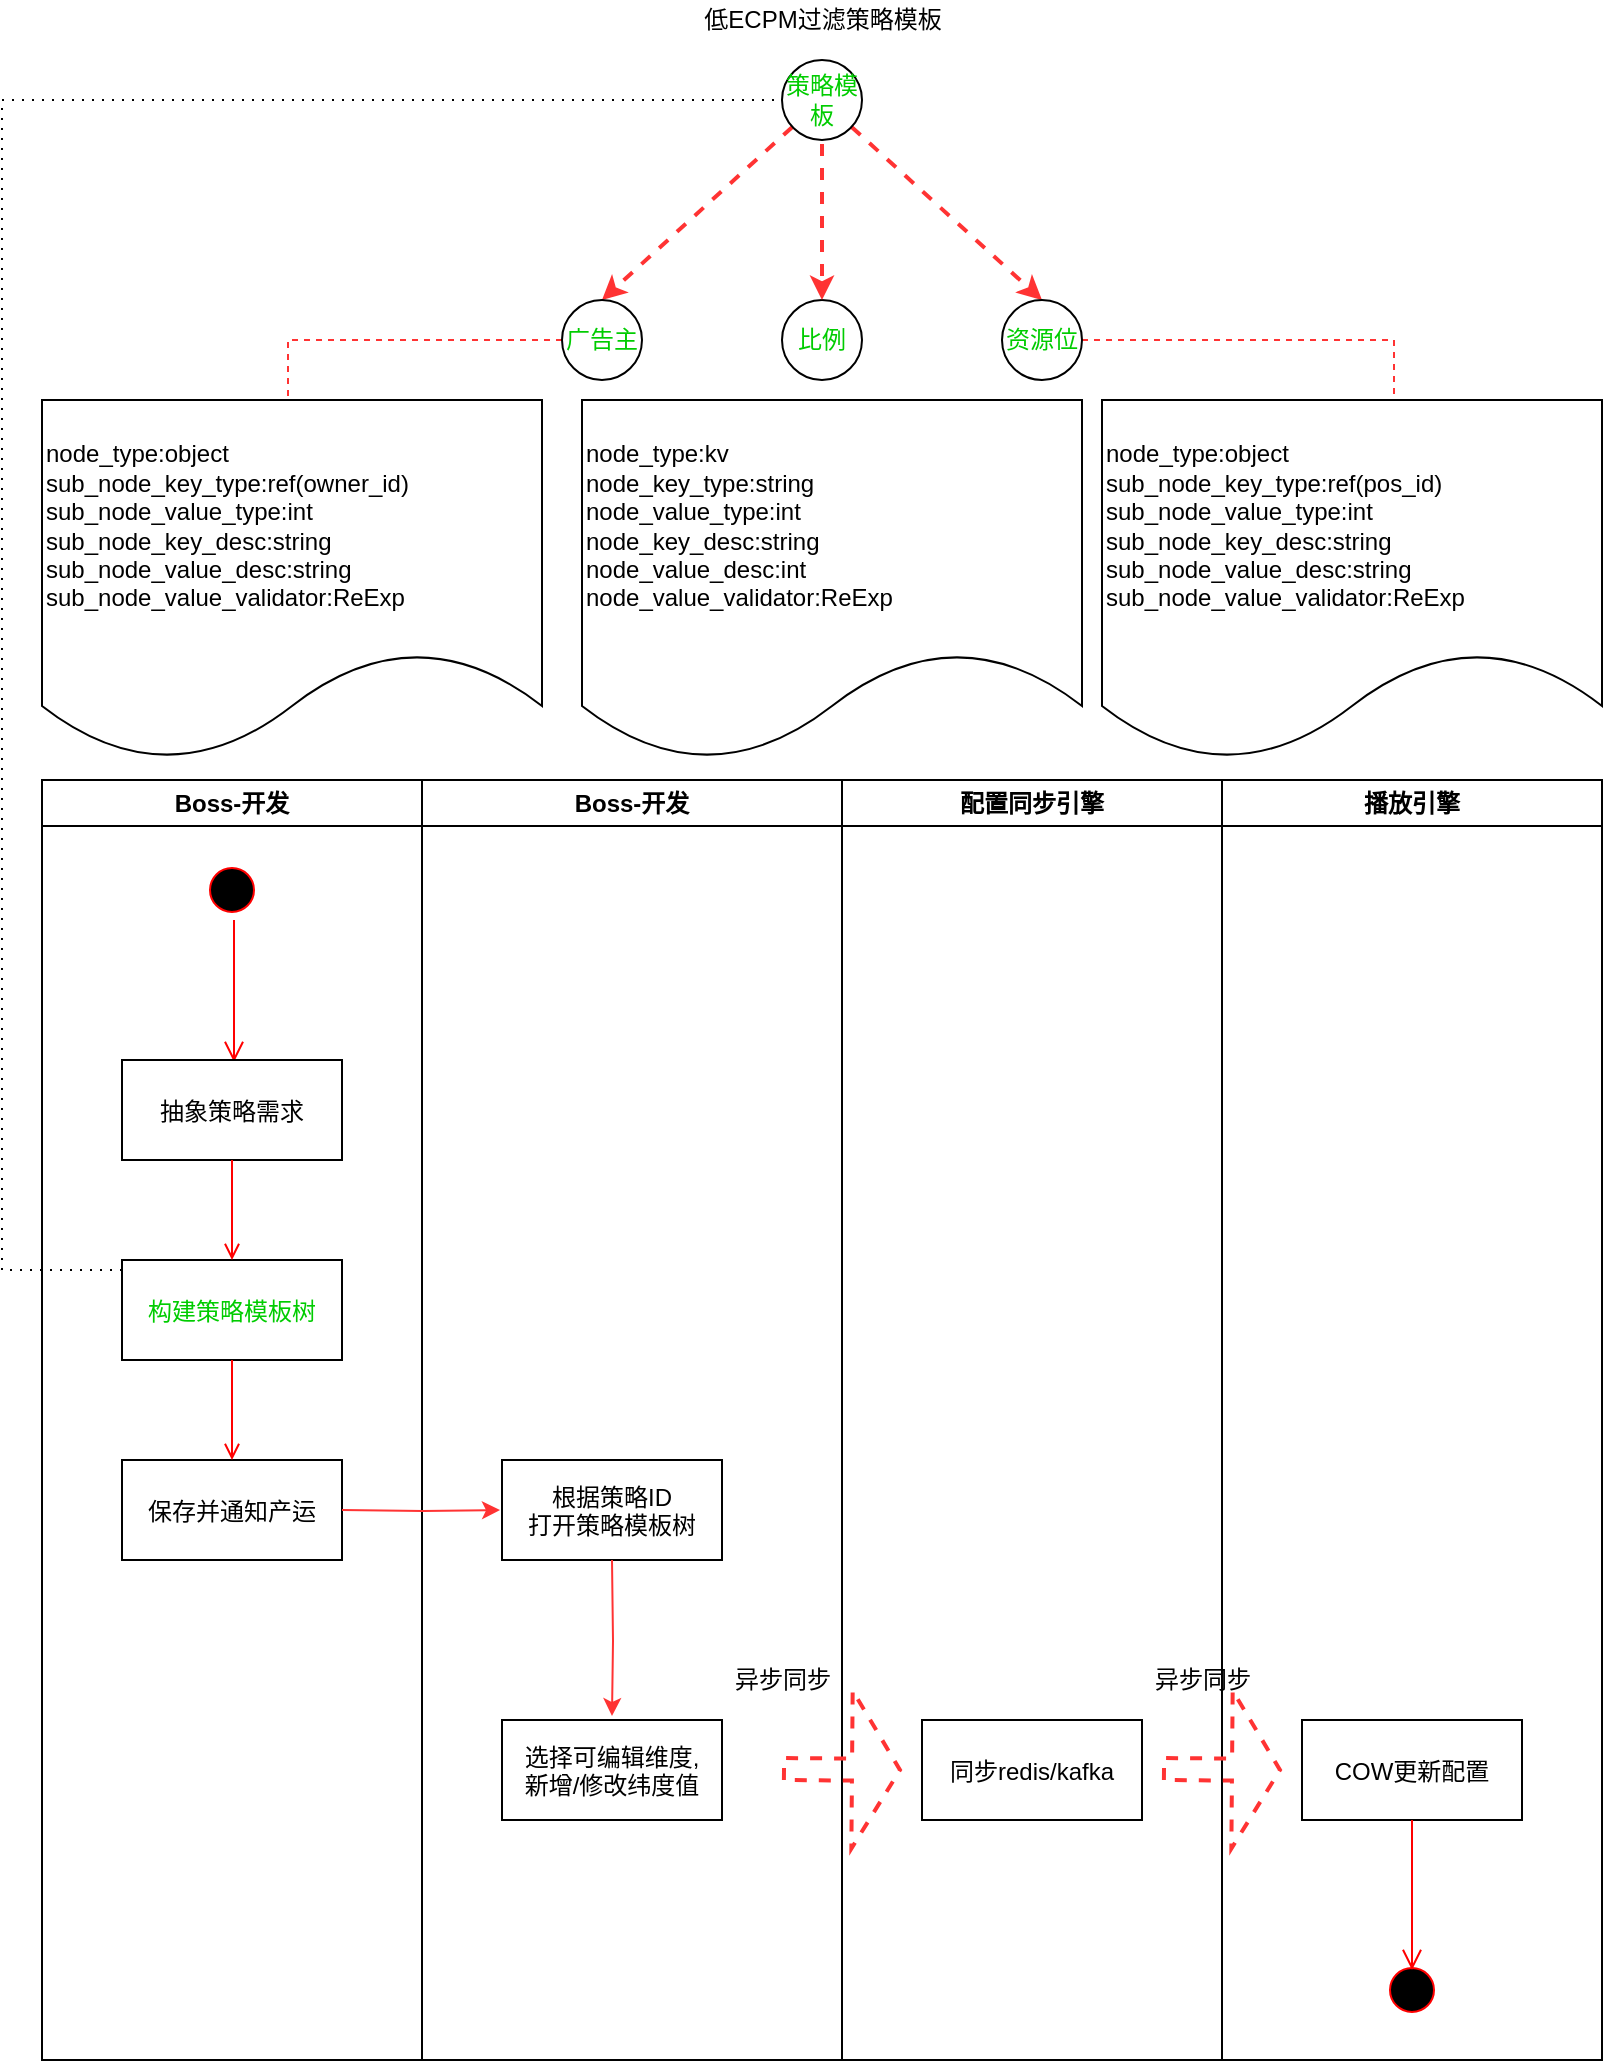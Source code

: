 <mxfile version="16.4.7" type="github">
  <diagram name="Page-1" id="e7e014a7-5840-1c2e-5031-d8a46d1fe8dd">
    <mxGraphModel dx="1422" dy="1708" grid="1" gridSize="10" guides="1" tooltips="1" connect="1" arrows="1" fold="1" page="1" pageScale="1" pageWidth="1169" pageHeight="826" background="none" math="0" shadow="0">
      <root>
        <mxCell id="0" />
        <mxCell id="1" parent="0" />
        <mxCell id="2" value="Boss-开发" style="swimlane;whiteSpace=wrap" parent="1" vertex="1">
          <mxGeometry x="310" y="30" width="190" height="640" as="geometry" />
        </mxCell>
        <mxCell id="5" value="" style="ellipse;shape=startState;fillColor=#000000;strokeColor=#ff0000;" parent="2" vertex="1">
          <mxGeometry x="80" y="40" width="30" height="30" as="geometry" />
        </mxCell>
        <mxCell id="6" value="" style="edgeStyle=elbowEdgeStyle;elbow=horizontal;verticalAlign=bottom;endArrow=open;endSize=8;strokeColor=#FF0000;endFill=1;rounded=0;entryX=0.509;entryY=0.02;entryDx=0;entryDy=0;entryPerimeter=0;" parent="2" source="5" target="7" edge="1">
          <mxGeometry x="100" y="40" as="geometry">
            <mxPoint x="115" y="110" as="targetPoint" />
          </mxGeometry>
        </mxCell>
        <mxCell id="7" value="抽象策略需求" style="" parent="2" vertex="1">
          <mxGeometry x="40" y="140" width="110" height="50" as="geometry" />
        </mxCell>
        <mxCell id="8" value="构建策略模板树" style="fontColor=#00CC00;" parent="2" vertex="1">
          <mxGeometry x="40" y="240" width="110" height="50" as="geometry" />
        </mxCell>
        <mxCell id="9" value="" style="endArrow=open;strokeColor=#FF0000;endFill=1;rounded=0" parent="2" target="8" edge="1">
          <mxGeometry relative="1" as="geometry">
            <mxPoint x="95" y="190" as="sourcePoint" />
          </mxGeometry>
        </mxCell>
        <mxCell id="10" value="保存并通知产运" style="" parent="2" vertex="1">
          <mxGeometry x="40" y="340" width="110" height="50" as="geometry" />
        </mxCell>
        <mxCell id="11" value="" style="endArrow=open;strokeColor=#FF0000;endFill=1;rounded=0;" parent="2" source="8" edge="1">
          <mxGeometry relative="1" as="geometry">
            <mxPoint x="95" y="340" as="targetPoint" />
          </mxGeometry>
        </mxCell>
        <mxCell id="mSakcA1AUA2T8X-hf3nH-60" style="rounded=0;orthogonalLoop=1;jettySize=auto;html=1;entryX=0.5;entryY=0;entryDx=0;entryDy=0;dashed=1;strokeColor=#FF3333;strokeWidth=2;" edge="1" parent="1" source="ksiWpZ1G0YaG24JdR0EO-41" target="mSakcA1AUA2T8X-hf3nH-57">
          <mxGeometry relative="1" as="geometry" />
        </mxCell>
        <mxCell id="mSakcA1AUA2T8X-hf3nH-64" style="edgeStyle=none;rounded=0;orthogonalLoop=1;jettySize=auto;html=1;entryX=0.5;entryY=0;entryDx=0;entryDy=0;dashed=1;strokeColor=#FF3333;strokeWidth=2;" edge="1" parent="1" source="ksiWpZ1G0YaG24JdR0EO-41" target="mSakcA1AUA2T8X-hf3nH-63">
          <mxGeometry relative="1" as="geometry" />
        </mxCell>
        <mxCell id="ksiWpZ1G0YaG24JdR0EO-41" value="策略模板" style="ellipse;whiteSpace=wrap;html=1;aspect=fixed;fontColor=#00CC00;" parent="1" vertex="1">
          <mxGeometry x="680" y="-330" width="40" height="40" as="geometry" />
        </mxCell>
        <mxCell id="ksiWpZ1G0YaG24JdR0EO-43" value="低ECPM过滤策略模板" style="text;html=1;align=center;verticalAlign=middle;resizable=0;points=[];autosize=1;strokeColor=none;fillColor=none;fontColor=#000000;" parent="1" vertex="1">
          <mxGeometry x="635" y="-360" width="130" height="20" as="geometry" />
        </mxCell>
        <mxCell id="ksiWpZ1G0YaG24JdR0EO-44" style="edgeStyle=orthogonalEdgeStyle;rounded=0;orthogonalLoop=1;jettySize=auto;html=1;entryX=0;entryY=0.5;entryDx=0;entryDy=0;fontColor=#000000;strokeColor=#000000;endArrow=none;endFill=0;dashed=1;dashPattern=1 4;" parent="1" source="8" target="ksiWpZ1G0YaG24JdR0EO-41" edge="1">
          <mxGeometry relative="1" as="geometry">
            <Array as="points">
              <mxPoint x="290" y="275" />
              <mxPoint x="290" y="-310" />
            </Array>
          </mxGeometry>
        </mxCell>
        <mxCell id="mSakcA1AUA2T8X-hf3nH-31" value="Boss-开发" style="swimlane;whiteSpace=wrap" vertex="1" parent="1">
          <mxGeometry x="500" y="30" width="210" height="640" as="geometry" />
        </mxCell>
        <mxCell id="mSakcA1AUA2T8X-hf3nH-39" value="根据策略ID&#xa;打开策略模板树" style="" vertex="1" parent="mSakcA1AUA2T8X-hf3nH-31">
          <mxGeometry x="40" y="340" width="110" height="50" as="geometry" />
        </mxCell>
        <mxCell id="mSakcA1AUA2T8X-hf3nH-41" value="选择可编辑维度,&#xa;新增/修改纬度值" style="fillColor=rgb(255, 255, 255);strokeColor=rgb(0, 0, 0);fontColor=rgb(0, 0, 0);" vertex="1" parent="mSakcA1AUA2T8X-hf3nH-31">
          <mxGeometry x="40" y="470" width="110" height="50" as="geometry" />
        </mxCell>
        <mxCell id="mSakcA1AUA2T8X-hf3nH-52" value="异步同步" style="text;html=1;align=center;verticalAlign=middle;resizable=0;points=[];autosize=1;strokeColor=none;fillColor=none;" vertex="1" parent="mSakcA1AUA2T8X-hf3nH-31">
          <mxGeometry x="150" y="440" width="60" height="20" as="geometry" />
        </mxCell>
        <mxCell id="mSakcA1AUA2T8X-hf3nH-40" style="edgeStyle=orthogonalEdgeStyle;rounded=0;orthogonalLoop=1;jettySize=auto;html=1;entryX=-0.009;entryY=0.5;entryDx=0;entryDy=0;entryPerimeter=0;strokeColor=#FF3333;" edge="1" parent="1" target="mSakcA1AUA2T8X-hf3nH-39">
          <mxGeometry relative="1" as="geometry">
            <mxPoint x="460" y="395" as="sourcePoint" />
          </mxGeometry>
        </mxCell>
        <mxCell id="mSakcA1AUA2T8X-hf3nH-43" style="edgeStyle=orthogonalEdgeStyle;rounded=0;orthogonalLoop=1;jettySize=auto;html=1;entryX=0.5;entryY=-0.04;entryDx=0;entryDy=0;entryPerimeter=0;strokeColor=#FF3333;" edge="1" parent="1" target="mSakcA1AUA2T8X-hf3nH-41">
          <mxGeometry relative="1" as="geometry">
            <mxPoint x="595" y="420" as="sourcePoint" />
            <mxPoint x="549.01" y="405" as="targetPoint" />
          </mxGeometry>
        </mxCell>
        <mxCell id="mSakcA1AUA2T8X-hf3nH-44" value="配置同步引擎" style="swimlane;whiteSpace=wrap" vertex="1" parent="1">
          <mxGeometry x="710" y="30" width="190" height="640" as="geometry" />
        </mxCell>
        <mxCell id="mSakcA1AUA2T8X-hf3nH-46" value="同步redis/kafka" style="fillColor=rgb(255, 255, 255);strokeColor=rgb(0, 0, 0);fontColor=rgb(0, 0, 0);" vertex="1" parent="mSakcA1AUA2T8X-hf3nH-44">
          <mxGeometry x="40" y="470" width="110" height="50" as="geometry" />
        </mxCell>
        <mxCell id="mSakcA1AUA2T8X-hf3nH-50" value="" style="shape=flexArrow;endArrow=classic;html=1;rounded=0;strokeColor=#FF3333;endWidth=66;endSize=7.33;dashed=1;strokeWidth=2;" edge="1" parent="mSakcA1AUA2T8X-hf3nH-44">
          <mxGeometry width="50" height="50" relative="1" as="geometry">
            <mxPoint x="-30" y="494.5" as="sourcePoint" />
            <mxPoint x="30" y="495" as="targetPoint" />
          </mxGeometry>
        </mxCell>
        <mxCell id="mSakcA1AUA2T8X-hf3nH-47" value="播放引擎" style="swimlane;whiteSpace=wrap" vertex="1" parent="1">
          <mxGeometry x="900" y="30" width="190" height="640" as="geometry" />
        </mxCell>
        <mxCell id="mSakcA1AUA2T8X-hf3nH-49" value="COW更新配置" style="fillColor=rgb(255, 255, 255);strokeColor=rgb(0, 0, 0);fontColor=rgb(0, 0, 0);" vertex="1" parent="mSakcA1AUA2T8X-hf3nH-47">
          <mxGeometry x="40" y="470" width="110" height="50" as="geometry" />
        </mxCell>
        <mxCell id="mSakcA1AUA2T8X-hf3nH-53" value="异步同步" style="text;html=1;align=center;verticalAlign=middle;resizable=0;points=[];autosize=1;strokeColor=none;fillColor=none;" vertex="1" parent="mSakcA1AUA2T8X-hf3nH-47">
          <mxGeometry x="-40" y="440" width="60" height="20" as="geometry" />
        </mxCell>
        <mxCell id="mSakcA1AUA2T8X-hf3nH-54" value="" style="shape=flexArrow;endArrow=classic;html=1;rounded=0;strokeColor=#FF3333;endWidth=66;endSize=7.33;dashed=1;strokeWidth=2;" edge="1" parent="mSakcA1AUA2T8X-hf3nH-47">
          <mxGeometry width="50" height="50" relative="1" as="geometry">
            <mxPoint x="-30" y="494.5" as="sourcePoint" />
            <mxPoint x="30" y="495" as="targetPoint" />
          </mxGeometry>
        </mxCell>
        <mxCell id="mSakcA1AUA2T8X-hf3nH-55" value="" style="ellipse;shape=startState;fillColor=#000000;strokeColor=#ff0000;" vertex="1" parent="mSakcA1AUA2T8X-hf3nH-47">
          <mxGeometry x="80" y="590" width="30" height="30" as="geometry" />
        </mxCell>
        <mxCell id="mSakcA1AUA2T8X-hf3nH-56" value="" style="edgeStyle=elbowEdgeStyle;elbow=horizontal;verticalAlign=bottom;endArrow=open;endSize=8;strokeColor=#FF0000;endFill=1;rounded=0" edge="1" parent="mSakcA1AUA2T8X-hf3nH-47">
          <mxGeometry x="-210.5" y="440" as="geometry">
            <mxPoint x="94.5" y="595" as="targetPoint" />
            <mxPoint x="95" y="520" as="sourcePoint" />
          </mxGeometry>
        </mxCell>
        <mxCell id="mSakcA1AUA2T8X-hf3nH-66" style="edgeStyle=orthogonalEdgeStyle;rounded=0;orthogonalLoop=1;jettySize=auto;html=1;dashed=1;strokeColor=#FF3333;strokeWidth=1;entryX=0.492;entryY=0;entryDx=0;entryDy=0;entryPerimeter=0;endArrow=none;endFill=0;" edge="1" parent="1" source="mSakcA1AUA2T8X-hf3nH-57" target="mSakcA1AUA2T8X-hf3nH-65">
          <mxGeometry relative="1" as="geometry">
            <mxPoint x="370" y="-250" as="targetPoint" />
            <Array as="points">
              <mxPoint x="433" y="-190" />
            </Array>
          </mxGeometry>
        </mxCell>
        <mxCell id="mSakcA1AUA2T8X-hf3nH-57" value="广告主" style="ellipse;whiteSpace=wrap;html=1;aspect=fixed;fontColor=#00CC00;" vertex="1" parent="1">
          <mxGeometry x="570" y="-210" width="40" height="40" as="geometry" />
        </mxCell>
        <mxCell id="mSakcA1AUA2T8X-hf3nH-68" style="edgeStyle=orthogonalEdgeStyle;rounded=0;orthogonalLoop=1;jettySize=auto;html=1;dashed=1;endArrow=none;endFill=0;strokeColor=#FF3333;strokeWidth=1;entryX=0.572;entryY=0.006;entryDx=0;entryDy=0;entryPerimeter=0;" edge="1" parent="1" source="mSakcA1AUA2T8X-hf3nH-63" target="mSakcA1AUA2T8X-hf3nH-67">
          <mxGeometry relative="1" as="geometry">
            <mxPoint x="1050" y="-190" as="targetPoint" />
            <Array as="points">
              <mxPoint x="986" y="-190" />
              <mxPoint x="986" y="-159" />
            </Array>
          </mxGeometry>
        </mxCell>
        <mxCell id="mSakcA1AUA2T8X-hf3nH-63" value="资源位" style="ellipse;whiteSpace=wrap;html=1;aspect=fixed;fontColor=#00CC00;" vertex="1" parent="1">
          <mxGeometry x="790" y="-210" width="40" height="40" as="geometry" />
        </mxCell>
        <mxCell id="mSakcA1AUA2T8X-hf3nH-65" value="node_type:object&lt;br&gt;sub_node_key_type:ref(owner_id)&lt;br&gt;sub_node_value_type:int&lt;br&gt;sub_node_key_desc:string&lt;br&gt;sub_node_value_desc:string&lt;br&gt;sub_node_value_validator:ReExp" style="shape=document;whiteSpace=wrap;html=1;boundedLbl=1;align=left;" vertex="1" parent="1">
          <mxGeometry x="310" y="-160" width="250" height="180" as="geometry" />
        </mxCell>
        <mxCell id="mSakcA1AUA2T8X-hf3nH-67" value="node_type:object&lt;br&gt;sub_node_key_type:ref(pos_id)&lt;br&gt;sub_node_value_type:int&lt;br&gt;sub_node_key_desc:string&lt;br&gt;sub_node_value_desc:string&lt;br&gt;sub_node_value_validator:ReExp" style="shape=document;whiteSpace=wrap;html=1;boundedLbl=1;align=left;" vertex="1" parent="1">
          <mxGeometry x="840" y="-160" width="250" height="180" as="geometry" />
        </mxCell>
        <mxCell id="mSakcA1AUA2T8X-hf3nH-70" value="比例" style="ellipse;whiteSpace=wrap;html=1;aspect=fixed;fontColor=#00CC00;" vertex="1" parent="1">
          <mxGeometry x="680" y="-210" width="40" height="40" as="geometry" />
        </mxCell>
        <mxCell id="mSakcA1AUA2T8X-hf3nH-71" style="edgeStyle=none;rounded=0;orthogonalLoop=1;jettySize=auto;html=1;entryX=0.5;entryY=0;entryDx=0;entryDy=0;dashed=1;strokeColor=#FF3333;strokeWidth=2;" edge="1" parent="1" target="mSakcA1AUA2T8X-hf3nH-70">
          <mxGeometry relative="1" as="geometry">
            <mxPoint x="700" y="-288" as="sourcePoint" />
            <mxPoint x="840" y="-200" as="targetPoint" />
          </mxGeometry>
        </mxCell>
        <mxCell id="mSakcA1AUA2T8X-hf3nH-72" value="node_type:kv&lt;br&gt;node_key_type:string&lt;br&gt;node_value_type:int&lt;br&gt;node_key_desc:string&lt;br&gt;node_value_desc:int&lt;br&gt;node_value_validator:ReExp" style="shape=document;whiteSpace=wrap;html=1;boundedLbl=1;align=left;" vertex="1" parent="1">
          <mxGeometry x="580" y="-160" width="250" height="180" as="geometry" />
        </mxCell>
      </root>
    </mxGraphModel>
  </diagram>
</mxfile>
